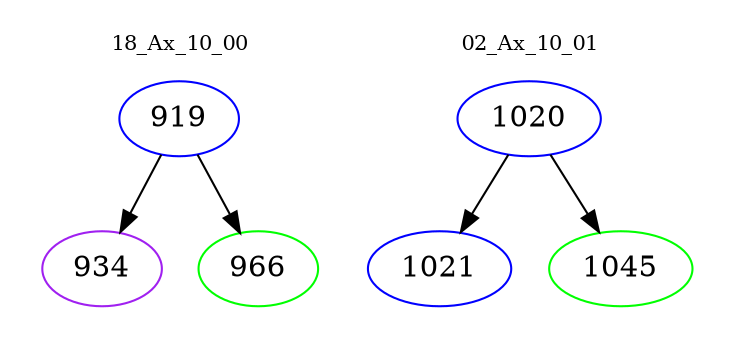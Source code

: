 digraph{
subgraph cluster_0 {
color = white
label = "18_Ax_10_00";
fontsize=10;
T0_919 [label="919", color="blue"]
T0_919 -> T0_934 [color="black"]
T0_934 [label="934", color="purple"]
T0_919 -> T0_966 [color="black"]
T0_966 [label="966", color="green"]
}
subgraph cluster_1 {
color = white
label = "02_Ax_10_01";
fontsize=10;
T1_1020 [label="1020", color="blue"]
T1_1020 -> T1_1021 [color="black"]
T1_1021 [label="1021", color="blue"]
T1_1020 -> T1_1045 [color="black"]
T1_1045 [label="1045", color="green"]
}
}
